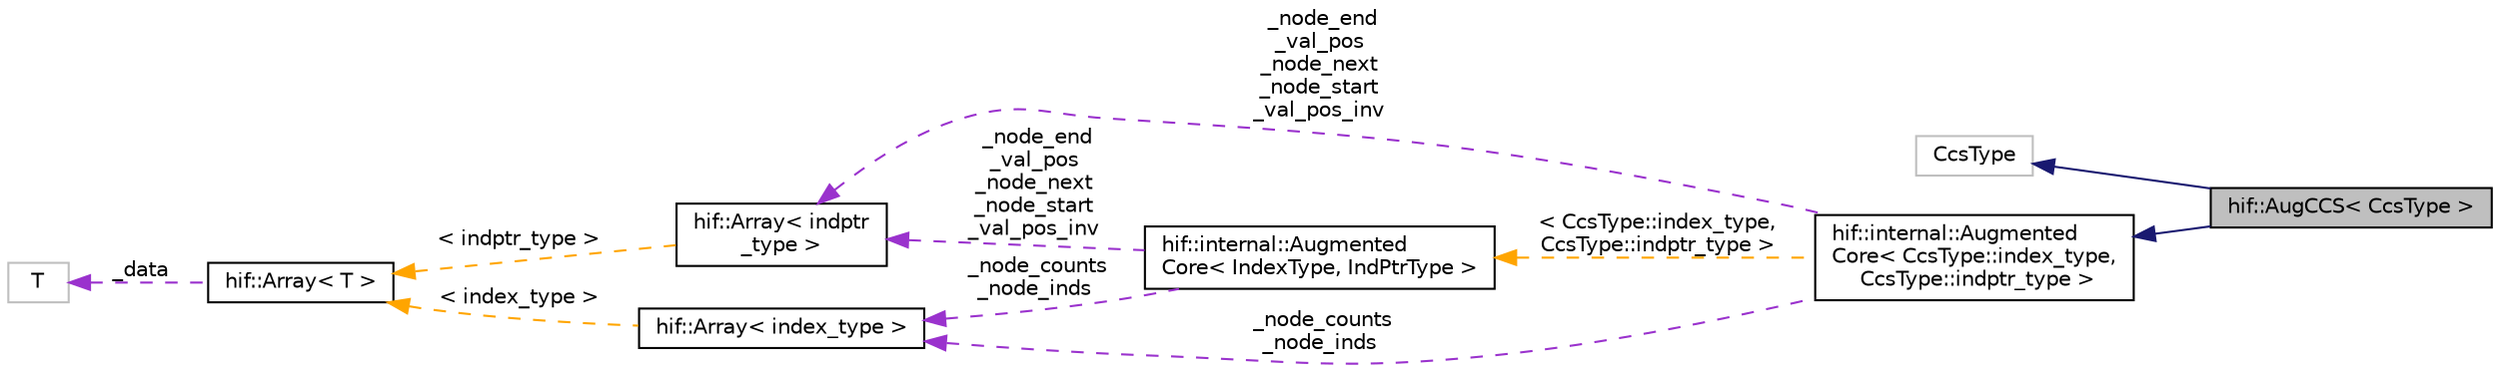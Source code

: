 digraph "hif::AugCCS&lt; CcsType &gt;"
{
  edge [fontname="Helvetica",fontsize="10",labelfontname="Helvetica",labelfontsize="10"];
  node [fontname="Helvetica",fontsize="10",shape=record];
  rankdir="LR";
  Node8 [label="hif::AugCCS\< CcsType \>",height=0.2,width=0.4,color="black", fillcolor="grey75", style="filled", fontcolor="black"];
  Node9 -> Node8 [dir="back",color="midnightblue",fontsize="10",style="solid",fontname="Helvetica"];
  Node9 [label="CcsType",height=0.2,width=0.4,color="grey75", fillcolor="white", style="filled"];
  Node10 -> Node8 [dir="back",color="midnightblue",fontsize="10",style="solid",fontname="Helvetica"];
  Node10 [label="hif::internal::Augmented\lCore\< CcsType::index_type,\l CcsType::indptr_type \>",height=0.2,width=0.4,color="black", fillcolor="white", style="filled",URL="$classhif_1_1internal_1_1AugmentedCore.html"];
  Node11 -> Node10 [dir="back",color="darkorchid3",fontsize="10",style="dashed",label=" _node_end\n_val_pos\n_node_next\n_node_start\n_val_pos_inv" ,fontname="Helvetica"];
  Node11 [label="hif::Array\< indptr\l_type \>",height=0.2,width=0.4,color="black", fillcolor="white", style="filled",URL="$classhif_1_1Array.html"];
  Node12 -> Node11 [dir="back",color="orange",fontsize="10",style="dashed",label=" \< indptr_type \>" ,fontname="Helvetica"];
  Node12 [label="hif::Array\< T \>",height=0.2,width=0.4,color="black", fillcolor="white", style="filled",URL="$classhif_1_1Array.html",tooltip="Core data structure used in compressed storage. "];
  Node13 -> Node12 [dir="back",color="darkorchid3",fontsize="10",style="dashed",label=" _data" ,fontname="Helvetica"];
  Node13 [label="T",height=0.2,width=0.4,color="grey75", fillcolor="white", style="filled"];
  Node14 -> Node10 [dir="back",color="darkorchid3",fontsize="10",style="dashed",label=" _node_counts\n_node_inds" ,fontname="Helvetica"];
  Node14 [label="hif::Array\< index_type \>",height=0.2,width=0.4,color="black", fillcolor="white", style="filled",URL="$classhif_1_1Array.html"];
  Node12 -> Node14 [dir="back",color="orange",fontsize="10",style="dashed",label=" \< index_type \>" ,fontname="Helvetica"];
  Node15 -> Node10 [dir="back",color="orange",fontsize="10",style="dashed",label=" \< CcsType::index_type,\l CcsType::indptr_type \>" ,fontname="Helvetica"];
  Node15 [label="hif::internal::Augmented\lCore\< IndexType, IndPtrType \>",height=0.2,width=0.4,color="black", fillcolor="white", style="filled",URL="$classhif_1_1internal_1_1AugmentedCore.html",tooltip="A group of forward link lists for CompressedStorage. "];
  Node11 -> Node15 [dir="back",color="darkorchid3",fontsize="10",style="dashed",label=" _node_end\n_val_pos\n_node_next\n_node_start\n_val_pos_inv" ,fontname="Helvetica"];
  Node14 -> Node15 [dir="back",color="darkorchid3",fontsize="10",style="dashed",label=" _node_counts\n_node_inds" ,fontname="Helvetica"];
}
